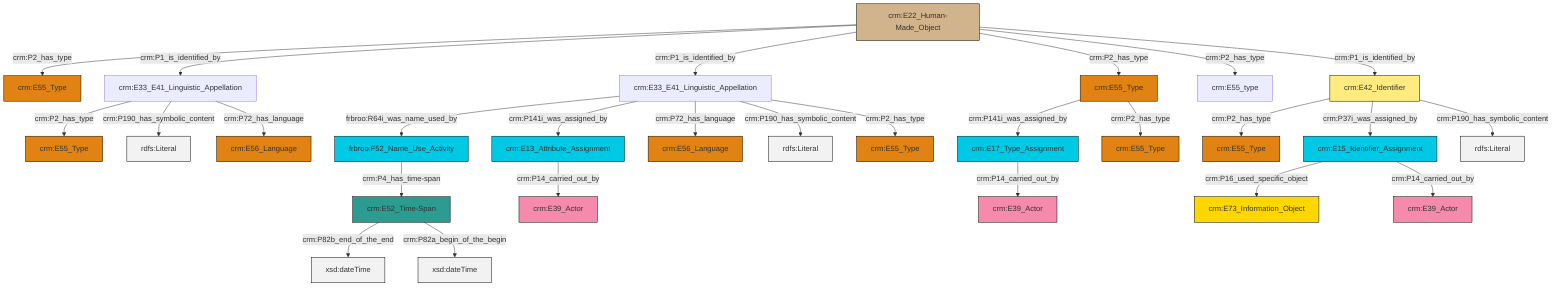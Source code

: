 graph TD
classDef Literal fill:#f2f2f2,stroke:#000000;
classDef CRM_Entity fill:#FFFFFF,stroke:#000000;
classDef Temporal_Entity fill:#00C9E6, stroke:#000000;
classDef Type fill:#E18312, stroke:#000000;
classDef Time-Span fill:#2C9C91, stroke:#000000;
classDef Appellation fill:#FFEB7F, stroke:#000000;
classDef Place fill:#008836, stroke:#000000;
classDef Persistent_Item fill:#B266B2, stroke:#000000;
classDef Conceptual_Object fill:#FFD700, stroke:#000000;
classDef Physical_Thing fill:#D2B48C, stroke:#000000;
classDef Actor fill:#f58aad, stroke:#000000;
classDef PC_Classes fill:#4ce600, stroke:#000000;
classDef Multi fill:#cccccc,stroke:#000000;

8["crm:E22_Human-Made_Object"]:::Physical_Thing -->|crm:P2_has_type| 9["crm:E55_Type"]:::Type
0["crm:E33_E41_Linguistic_Appellation"]:::Default -->|frbroo:R64i_was_name_used_by| 12["frbroo:F52_Name_Use_Activity"]:::Temporal_Entity
0["crm:E33_E41_Linguistic_Appellation"]:::Default -->|crm:P141i_was_assigned_by| 15["crm:E13_Attribute_Assignment"]:::Temporal_Entity
15["crm:E13_Attribute_Assignment"]:::Temporal_Entity -->|crm:P14_carried_out_by| 21["crm:E39_Actor"]:::Actor
10["crm:E42_Identifier"]:::Appellation -->|crm:P2_has_type| 23["crm:E55_Type"]:::Type
8["crm:E22_Human-Made_Object"]:::Physical_Thing -->|crm:P1_is_identified_by| 16["crm:E33_E41_Linguistic_Appellation"]:::Default
10["crm:E42_Identifier"]:::Appellation -->|crm:P37i_was_assigned_by| 25["crm:E15_Identifier_Assignment"]:::Temporal_Entity
26["crm:E52_Time-Span"]:::Time-Span -->|crm:P82b_end_of_the_end| 27[xsd:dateTime]:::Literal
16["crm:E33_E41_Linguistic_Appellation"]:::Default -->|crm:P2_has_type| 2["crm:E55_Type"]:::Type
0["crm:E33_E41_Linguistic_Appellation"]:::Default -->|crm:P72_has_language| 28["crm:E56_Language"]:::Type
8["crm:E22_Human-Made_Object"]:::Physical_Thing -->|crm:P1_is_identified_by| 0["crm:E33_E41_Linguistic_Appellation"]:::Default
25["crm:E15_Identifier_Assignment"]:::Temporal_Entity -->|crm:P16_used_specific_object| 33["crm:E73_Information_Object"]:::Conceptual_Object
26["crm:E52_Time-Span"]:::Time-Span -->|crm:P82a_begin_of_the_begin| 35[xsd:dateTime]:::Literal
0["crm:E33_E41_Linguistic_Appellation"]:::Default -->|crm:P190_has_symbolic_content| 36[rdfs:Literal]:::Literal
37["crm:E55_Type"]:::Type -->|crm:P141i_was_assigned_by| 4["crm:E17_Type_Assignment"]:::Temporal_Entity
0["crm:E33_E41_Linguistic_Appellation"]:::Default -->|crm:P2_has_type| 38["crm:E55_Type"]:::Type
16["crm:E33_E41_Linguistic_Appellation"]:::Default -->|crm:P190_has_symbolic_content| 43[rdfs:Literal]:::Literal
12["frbroo:F52_Name_Use_Activity"]:::Temporal_Entity -->|crm:P4_has_time-span| 26["crm:E52_Time-Span"]:::Time-Span
37["crm:E55_Type"]:::Type -->|crm:P2_has_type| 13["crm:E55_Type"]:::Type
8["crm:E22_Human-Made_Object"]:::Physical_Thing -->|crm:P2_has_type| 37["crm:E55_Type"]:::Type
25["crm:E15_Identifier_Assignment"]:::Temporal_Entity -->|crm:P14_carried_out_by| 47["crm:E39_Actor"]:::Actor
10["crm:E42_Identifier"]:::Appellation -->|crm:P190_has_symbolic_content| 48[rdfs:Literal]:::Literal
16["crm:E33_E41_Linguistic_Appellation"]:::Default -->|crm:P72_has_language| 6["crm:E56_Language"]:::Type
4["crm:E17_Type_Assignment"]:::Temporal_Entity -->|crm:P14_carried_out_by| 31["crm:E39_Actor"]:::Actor
8["crm:E22_Human-Made_Object"]:::Physical_Thing -->|crm:P2_has_type| 19["crm:E55_type"]:::Default
8["crm:E22_Human-Made_Object"]:::Physical_Thing -->|crm:P1_is_identified_by| 10["crm:E42_Identifier"]:::Appellation
